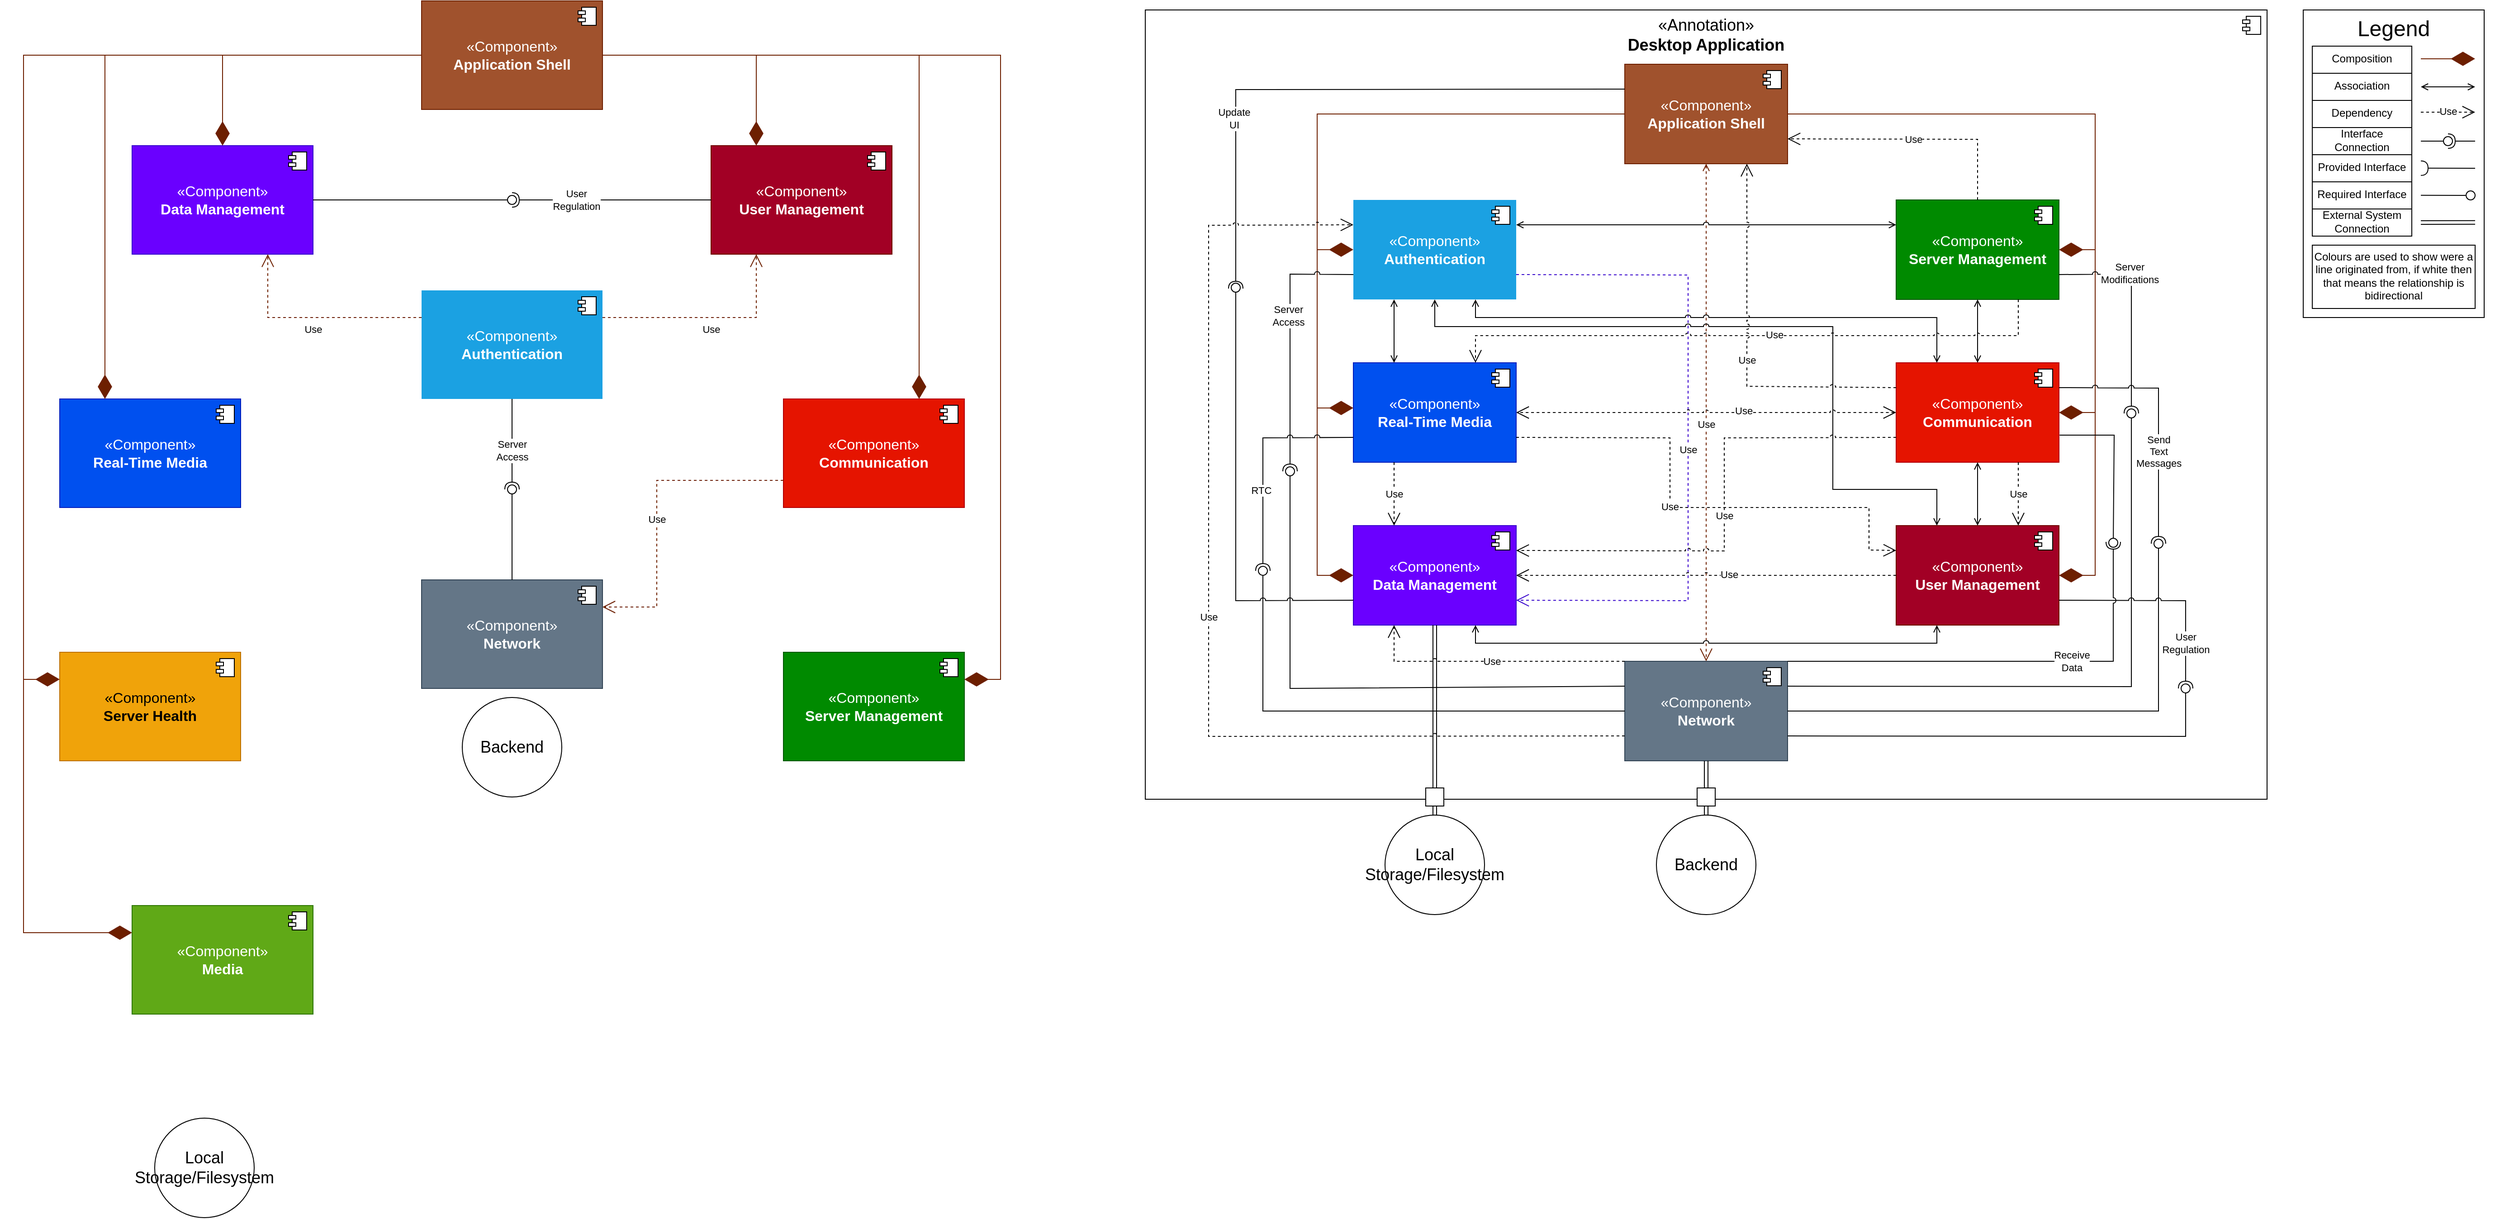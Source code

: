 <mxfile version="28.0.9">
  <diagram name="Page-1" id="SnUZ58hMH_E9pRCgcbzP">
    <mxGraphModel dx="3438" dy="782" grid="1" gridSize="10" guides="1" tooltips="1" connect="1" arrows="1" fold="1" page="1" pageScale="1" pageWidth="1100" pageHeight="850" math="0" shadow="0">
      <root>
        <mxCell id="0" />
        <mxCell id="1" parent="0" />
        <mxCell id="IY-TwNnu4pYOEqIesNJt-1" value="&lt;font style=&quot;font-size: 18px;&quot;&gt;«&lt;font&gt;Annotation&lt;/font&gt;»&lt;/font&gt;&lt;br&gt;&lt;div&gt;&lt;font style=&quot;font-size: 18px;&quot;&gt;&lt;b&gt;Desktop Application&lt;/b&gt;&lt;/font&gt;&lt;/div&gt;" style="html=1;dropTarget=0;whiteSpace=wrap;verticalAlign=top;fillColor=default;" parent="1" vertex="1">
          <mxGeometry x="-40" y="50" width="1240" height="872.5" as="geometry" />
        </mxCell>
        <mxCell id="IY-TwNnu4pYOEqIesNJt-2" value="" style="shape=module;jettyWidth=8;jettyHeight=4;" parent="IY-TwNnu4pYOEqIesNJt-1" vertex="1">
          <mxGeometry x="1" width="20" height="20" relative="1" as="geometry">
            <mxPoint x="-27" y="7" as="offset" />
          </mxGeometry>
        </mxCell>
        <mxCell id="IY-TwNnu4pYOEqIesNJt-5" value="&lt;div&gt;&lt;font style=&quot;font-size: 16px;&quot;&gt;«Component»&lt;/font&gt;&lt;/div&gt;&lt;font style=&quot;font-size: 16px;&quot;&gt;&lt;b&gt;&lt;font&gt;Authentication&lt;/font&gt;&lt;/b&gt;&lt;/font&gt;" style="html=1;dropTarget=0;whiteSpace=wrap;fillColor=light-dark(#1ba1e2, #f6d32d);fontColor=#ffffff;strokeColor=light-dark(default, #f6d32d);" parent="1" vertex="1">
          <mxGeometry x="190" y="260" width="180" height="110" as="geometry" />
        </mxCell>
        <mxCell id="IY-TwNnu4pYOEqIesNJt-6" value="" style="shape=module;jettyWidth=8;jettyHeight=4;" parent="IY-TwNnu4pYOEqIesNJt-5" vertex="1">
          <mxGeometry x="1" width="20" height="20" relative="1" as="geometry">
            <mxPoint x="-27" y="7" as="offset" />
          </mxGeometry>
        </mxCell>
        <mxCell id="IY-TwNnu4pYOEqIesNJt-9" value="" style="ellipse;whiteSpace=wrap;html=1;align=center;aspect=fixed;fillColor=none;strokeColor=none;resizable=0;perimeter=centerPerimeter;rotatable=0;allowArrows=0;points=[];outlineConnect=1;" parent="1" vertex="1">
          <mxGeometry x="430" y="200" width="10" height="10" as="geometry" />
        </mxCell>
        <mxCell id="IY-TwNnu4pYOEqIesNJt-10" value="&lt;div&gt;&lt;font style=&quot;font-size: 16px;&quot;&gt;«Component»&lt;/font&gt;&lt;/div&gt;&lt;font style=&quot;font-size: 16px;&quot;&gt;&lt;b&gt;&lt;font&gt;Application Shell&lt;/font&gt;&lt;/b&gt;&lt;/font&gt;" style="html=1;dropTarget=0;whiteSpace=wrap;fillColor=#a0522d;strokeColor=#6D1F00;fontColor=#ffffff;" parent="1" vertex="1">
          <mxGeometry x="490" y="110" width="180" height="110" as="geometry" />
        </mxCell>
        <mxCell id="IY-TwNnu4pYOEqIesNJt-11" value="" style="shape=module;jettyWidth=8;jettyHeight=4;" parent="IY-TwNnu4pYOEqIesNJt-10" vertex="1">
          <mxGeometry x="1" width="20" height="20" relative="1" as="geometry">
            <mxPoint x="-27" y="7" as="offset" />
          </mxGeometry>
        </mxCell>
        <mxCell id="IY-TwNnu4pYOEqIesNJt-12" value="&lt;div&gt;&lt;font style=&quot;font-size: 16px;&quot;&gt;«Component»&lt;/font&gt;&lt;/div&gt;&lt;font style=&quot;font-size: 16px;&quot;&gt;&lt;b&gt;&lt;font&gt;Server Management&lt;/font&gt;&lt;/b&gt;&lt;/font&gt;" style="html=1;dropTarget=0;whiteSpace=wrap;fillColor=#008a00;fontColor=#ffffff;strokeColor=#005700;" parent="1" vertex="1">
          <mxGeometry x="790" y="260" width="180" height="110" as="geometry" />
        </mxCell>
        <mxCell id="IY-TwNnu4pYOEqIesNJt-13" value="" style="shape=module;jettyWidth=8;jettyHeight=4;" parent="IY-TwNnu4pYOEqIesNJt-12" vertex="1">
          <mxGeometry x="1" width="20" height="20" relative="1" as="geometry">
            <mxPoint x="-27" y="7" as="offset" />
          </mxGeometry>
        </mxCell>
        <mxCell id="IY-TwNnu4pYOEqIesNJt-14" value="&lt;div&gt;&lt;font style=&quot;font-size: 16px;&quot;&gt;«Component»&lt;/font&gt;&lt;/div&gt;&lt;font style=&quot;font-size: 16px;&quot;&gt;&lt;b&gt;&lt;font&gt;Communication&lt;/font&gt;&lt;/b&gt;&lt;/font&gt;" style="html=1;dropTarget=0;whiteSpace=wrap;fillColor=light-dark(#e51400, #e01b24);fontColor=#ffffff;strokeColor=light-dark(#B20000, #ed333b);" parent="1" vertex="1">
          <mxGeometry x="790" y="440" width="180" height="110" as="geometry" />
        </mxCell>
        <mxCell id="IY-TwNnu4pYOEqIesNJt-15" value="" style="shape=module;jettyWidth=8;jettyHeight=4;" parent="IY-TwNnu4pYOEqIesNJt-14" vertex="1">
          <mxGeometry x="1" width="20" height="20" relative="1" as="geometry">
            <mxPoint x="-27" y="7" as="offset" />
          </mxGeometry>
        </mxCell>
        <mxCell id="IY-TwNnu4pYOEqIesNJt-16" value="&lt;div&gt;&lt;font style=&quot;font-size: 16px;&quot;&gt;«Component»&lt;/font&gt;&lt;/div&gt;&lt;font style=&quot;font-size: 16px;&quot;&gt;&lt;b&gt;&lt;font&gt;Real-Time Media&lt;/font&gt;&lt;/b&gt;&lt;/font&gt;" style="html=1;dropTarget=0;whiteSpace=wrap;fillColor=#0050ef;fontColor=#ffffff;strokeColor=#001DBC;" parent="1" vertex="1">
          <mxGeometry x="190" y="440" width="180" height="110" as="geometry" />
        </mxCell>
        <mxCell id="IY-TwNnu4pYOEqIesNJt-17" value="" style="shape=module;jettyWidth=8;jettyHeight=4;" parent="IY-TwNnu4pYOEqIesNJt-16" vertex="1">
          <mxGeometry x="1" width="20" height="20" relative="1" as="geometry">
            <mxPoint x="-27" y="7" as="offset" />
          </mxGeometry>
        </mxCell>
        <mxCell id="IY-TwNnu4pYOEqIesNJt-18" value="&lt;div&gt;&lt;font style=&quot;font-size: 16px;&quot;&gt;«Component»&lt;/font&gt;&lt;/div&gt;&lt;font style=&quot;font-size: 16px;&quot;&gt;&lt;b&gt;&lt;font&gt;Data Management&lt;/font&gt;&lt;/b&gt;&lt;/font&gt;" style="html=1;dropTarget=0;whiteSpace=wrap;fillColor=#6a00ff;fontColor=#ffffff;strokeColor=#3700CC;" parent="1" vertex="1">
          <mxGeometry x="190" y="620" width="180" height="110" as="geometry" />
        </mxCell>
        <mxCell id="IY-TwNnu4pYOEqIesNJt-19" value="" style="shape=module;jettyWidth=8;jettyHeight=4;" parent="IY-TwNnu4pYOEqIesNJt-18" vertex="1">
          <mxGeometry x="1" width="20" height="20" relative="1" as="geometry">
            <mxPoint x="-27" y="7" as="offset" />
          </mxGeometry>
        </mxCell>
        <mxCell id="IY-TwNnu4pYOEqIesNJt-20" value="&lt;div&gt;&lt;font style=&quot;font-size: 16px;&quot;&gt;«Component»&lt;/font&gt;&lt;/div&gt;&lt;font style=&quot;font-size: 16px;&quot;&gt;&lt;b&gt;&lt;font&gt;User Management&lt;/font&gt;&lt;/b&gt;&lt;/font&gt;" style="html=1;dropTarget=0;whiteSpace=wrap;fillColor=#a20025;fontColor=#ffffff;strokeColor=#6F0000;" parent="1" vertex="1">
          <mxGeometry x="790" y="620" width="180" height="110" as="geometry" />
        </mxCell>
        <mxCell id="IY-TwNnu4pYOEqIesNJt-21" value="" style="shape=module;jettyWidth=8;jettyHeight=4;" parent="IY-TwNnu4pYOEqIesNJt-20" vertex="1">
          <mxGeometry x="1" width="20" height="20" relative="1" as="geometry">
            <mxPoint x="-27" y="7" as="offset" />
          </mxGeometry>
        </mxCell>
        <mxCell id="IY-TwNnu4pYOEqIesNJt-22" value="&lt;div&gt;&lt;font style=&quot;font-size: 16px;&quot;&gt;«Component»&lt;/font&gt;&lt;/div&gt;&lt;font style=&quot;font-size: 16px;&quot;&gt;&lt;b&gt;&lt;font&gt;Network&lt;/font&gt;&lt;/b&gt;&lt;/font&gt;" style="html=1;dropTarget=0;whiteSpace=wrap;fillColor=light-dark(#647687, #613583);strokeColor=light-dark(#314354, #613583);fontColor=#ffffff;" parent="1" vertex="1">
          <mxGeometry x="490" y="770" width="180" height="110" as="geometry" />
        </mxCell>
        <mxCell id="IY-TwNnu4pYOEqIesNJt-23" value="" style="shape=module;jettyWidth=8;jettyHeight=4;" parent="IY-TwNnu4pYOEqIesNJt-22" vertex="1">
          <mxGeometry x="1" width="20" height="20" relative="1" as="geometry">
            <mxPoint x="-27" y="7" as="offset" />
          </mxGeometry>
        </mxCell>
        <mxCell id="IY-TwNnu4pYOEqIesNJt-24" value="" style="shape=link;html=1;rounded=0;exitX=0.5;exitY=1;exitDx=0;exitDy=0;entryX=0.5;entryY=0;entryDx=0;entryDy=0;" parent="1" source="IY-TwNnu4pYOEqIesNJt-26" target="IY-TwNnu4pYOEqIesNJt-25" edge="1">
          <mxGeometry width="100" relative="1" as="geometry">
            <mxPoint x="600" y="720" as="sourcePoint" />
            <mxPoint x="580" y="1060" as="targetPoint" />
          </mxGeometry>
        </mxCell>
        <mxCell id="IY-TwNnu4pYOEqIesNJt-25" value="&lt;font style=&quot;font-size: 18px;&quot;&gt;Backend&lt;/font&gt;" style="ellipse;whiteSpace=wrap;html=1;aspect=fixed;" parent="1" vertex="1">
          <mxGeometry x="525" y="940" width="110" height="110" as="geometry" />
        </mxCell>
        <mxCell id="IY-TwNnu4pYOEqIesNJt-27" value="" style="shape=link;html=1;rounded=0;exitX=0.5;exitY=1;exitDx=0;exitDy=0;entryX=0.5;entryY=0;entryDx=0;entryDy=0;" parent="1" source="IY-TwNnu4pYOEqIesNJt-22" target="IY-TwNnu4pYOEqIesNJt-26" edge="1">
          <mxGeometry width="100" relative="1" as="geometry">
            <mxPoint x="580" y="875" as="sourcePoint" />
            <mxPoint x="580" y="920" as="targetPoint" />
          </mxGeometry>
        </mxCell>
        <mxCell id="IY-TwNnu4pYOEqIesNJt-26" value="" style="rounded=0;whiteSpace=wrap;html=1;" parent="1" vertex="1">
          <mxGeometry x="570" y="910" width="20" height="20" as="geometry" />
        </mxCell>
        <mxCell id="IY-TwNnu4pYOEqIesNJt-30" value="" style="endArrow=diamondThin;endFill=1;endSize=24;html=1;rounded=0;exitX=1;exitY=0.5;exitDx=0;exitDy=0;entryX=1;entryY=0.5;entryDx=0;entryDy=0;fillColor=#a0522d;strokeColor=#6D1F00;" parent="1" source="IY-TwNnu4pYOEqIesNJt-10" target="IY-TwNnu4pYOEqIesNJt-12" edge="1">
          <mxGeometry width="160" relative="1" as="geometry">
            <mxPoint x="560" y="530" as="sourcePoint" />
            <mxPoint x="720" y="530" as="targetPoint" />
            <Array as="points">
              <mxPoint x="1010" y="165" />
              <mxPoint x="1010" y="315" />
            </Array>
          </mxGeometry>
        </mxCell>
        <mxCell id="IY-TwNnu4pYOEqIesNJt-33" value="" style="endArrow=diamondThin;endFill=1;endSize=24;html=1;rounded=0;exitX=1;exitY=0.5;exitDx=0;exitDy=0;entryX=1;entryY=0.5;entryDx=0;entryDy=0;fillColor=#a0522d;strokeColor=#6D1F00;" parent="1" source="IY-TwNnu4pYOEqIesNJt-10" target="IY-TwNnu4pYOEqIesNJt-14" edge="1">
          <mxGeometry width="160" relative="1" as="geometry">
            <mxPoint x="690" y="400" as="sourcePoint" />
            <mxPoint x="810" y="497" as="targetPoint" />
            <Array as="points">
              <mxPoint x="1010" y="165" />
              <mxPoint x="1010" y="495" />
            </Array>
          </mxGeometry>
        </mxCell>
        <mxCell id="IY-TwNnu4pYOEqIesNJt-34" value="" style="endArrow=diamondThin;endFill=1;endSize=24;html=1;rounded=0;entryX=0;entryY=0.5;entryDx=0;entryDy=0;fillColor=#a0522d;strokeColor=#6D1F00;exitX=0;exitY=0.5;exitDx=0;exitDy=0;" parent="1" source="IY-TwNnu4pYOEqIesNJt-10" target="IY-TwNnu4pYOEqIesNJt-5" edge="1">
          <mxGeometry width="160" relative="1" as="geometry">
            <mxPoint x="490" y="165" as="sourcePoint" />
            <mxPoint x="765" y="808" as="targetPoint" />
            <Array as="points">
              <mxPoint x="150" y="165" />
              <mxPoint x="150" y="315" />
            </Array>
          </mxGeometry>
        </mxCell>
        <mxCell id="IY-TwNnu4pYOEqIesNJt-35" value="" style="endArrow=diamondThin;endFill=1;endSize=24;html=1;rounded=0;fillColor=#a0522d;strokeColor=#6D1F00;exitX=0;exitY=0.5;exitDx=0;exitDy=0;" parent="1" source="IY-TwNnu4pYOEqIesNJt-10" edge="1">
          <mxGeometry width="160" relative="1" as="geometry">
            <mxPoint x="150" y="190" as="sourcePoint" />
            <mxPoint x="190" y="490" as="targetPoint" />
            <Array as="points">
              <mxPoint x="150" y="165" />
              <mxPoint x="150" y="490" />
            </Array>
          </mxGeometry>
        </mxCell>
        <mxCell id="IY-TwNnu4pYOEqIesNJt-36" value="" style="endArrow=diamondThin;endFill=1;endSize=24;html=1;rounded=0;entryX=1;entryY=0.5;entryDx=0;entryDy=0;fillColor=#a0522d;strokeColor=#6D1F00;exitX=1;exitY=0.5;exitDx=0;exitDy=0;" parent="1" source="IY-TwNnu4pYOEqIesNJt-10" target="IY-TwNnu4pYOEqIesNJt-20" edge="1">
          <mxGeometry width="160" relative="1" as="geometry">
            <mxPoint x="600" y="215" as="sourcePoint" />
            <mxPoint x="756" y="598" as="targetPoint" />
            <Array as="points">
              <mxPoint x="1010" y="165" />
              <mxPoint x="1010" y="675" />
            </Array>
          </mxGeometry>
        </mxCell>
        <mxCell id="IY-TwNnu4pYOEqIesNJt-38" value="" style="endArrow=diamondThin;endFill=1;endSize=24;html=1;rounded=0;entryX=0;entryY=0.5;entryDx=0;entryDy=0;exitX=0;exitY=0.5;exitDx=0;exitDy=0;fillColor=#a0522d;strokeColor=#6D1F00;" parent="1" source="IY-TwNnu4pYOEqIesNJt-10" target="IY-TwNnu4pYOEqIesNJt-18" edge="1">
          <mxGeometry width="160" relative="1" as="geometry">
            <mxPoint x="696" y="460" as="sourcePoint" />
            <mxPoint x="540" y="738" as="targetPoint" />
            <Array as="points">
              <mxPoint x="150" y="165" />
              <mxPoint x="150" y="675" />
            </Array>
          </mxGeometry>
        </mxCell>
        <mxCell id="IY-TwNnu4pYOEqIesNJt-40" value="Use" style="endArrow=open;endSize=12;dashed=1;html=1;rounded=0;exitX=0.5;exitY=1;exitDx=0;exitDy=0;entryX=0.5;entryY=0;entryDx=0;entryDy=0;fillColor=#a0522d;strokeColor=light-dark(#6D1F00, #ffffff);jumpStyle=arc;labelPosition=center;verticalLabelPosition=bottom;align=center;verticalAlign=top;startArrow=open;startFill=0;" parent="1" source="IY-TwNnu4pYOEqIesNJt-10" target="IY-TwNnu4pYOEqIesNJt-22" edge="1">
          <mxGeometry width="160" relative="1" as="geometry">
            <mxPoint x="710" y="520" as="sourcePoint" />
            <mxPoint x="870" y="520" as="targetPoint" />
            <mxPoint as="offset" />
          </mxGeometry>
        </mxCell>
        <mxCell id="IY-TwNnu4pYOEqIesNJt-41" value="Use" style="endArrow=open;endSize=12;dashed=1;html=1;rounded=0;exitX=1;exitY=0.75;exitDx=0;exitDy=0;entryX=1;entryY=0.75;entryDx=0;entryDy=0;fillColor=#6a00ff;strokeColor=light-dark(#3700CC, #f6d32d);verticalAlign=top;jumpStyle=arc;" parent="1" source="IY-TwNnu4pYOEqIesNJt-5" target="IY-TwNnu4pYOEqIesNJt-18" edge="1">
          <mxGeometry width="160" relative="1" as="geometry">
            <mxPoint x="710" y="520" as="sourcePoint" />
            <mxPoint x="870" y="520" as="targetPoint" />
            <Array as="points">
              <mxPoint x="560" y="343" />
              <mxPoint x="560" y="703" />
            </Array>
          </mxGeometry>
        </mxCell>
        <mxCell id="IY-TwNnu4pYOEqIesNJt-42" value="" style="rounded=0;orthogonalLoop=1;jettySize=auto;html=1;endArrow=halfCircle;endFill=0;endSize=6;strokeWidth=1;sketch=0;exitX=0;exitY=0.75;exitDx=0;exitDy=0;strokeColor=light-dark(#000000,#F6D32D);jumpStyle=arc;" parent="1" source="IY-TwNnu4pYOEqIesNJt-5" edge="1">
          <mxGeometry relative="1" as="geometry">
            <mxPoint x="190" y="312" as="sourcePoint" />
            <mxPoint x="120" y="560" as="targetPoint" />
            <Array as="points">
              <mxPoint x="120" y="342" />
            </Array>
          </mxGeometry>
        </mxCell>
        <mxCell id="IY-TwNnu4pYOEqIesNJt-46" value="Server&lt;br&gt;Access" style="edgeLabel;html=1;align=center;verticalAlign=middle;resizable=0;points=[];" parent="IY-TwNnu4pYOEqIesNJt-42" vertex="1" connectable="0">
          <mxGeometry x="0.379" relative="1" as="geometry">
            <mxPoint x="-2" y="-83" as="offset" />
          </mxGeometry>
        </mxCell>
        <mxCell id="IY-TwNnu4pYOEqIesNJt-43" value="" style="rounded=0;orthogonalLoop=1;jettySize=auto;html=1;endArrow=oval;endFill=0;sketch=0;sourcePerimeterSpacing=0;targetPerimeterSpacing=0;endSize=10;exitX=0;exitY=0.25;exitDx=0;exitDy=0;strokeColor=light-dark(#000000,#A9B8C7);jumpStyle=arc;" parent="1" source="IY-TwNnu4pYOEqIesNJt-22" edge="1">
          <mxGeometry relative="1" as="geometry">
            <mxPoint x="770" y="555" as="sourcePoint" />
            <mxPoint x="120" y="560" as="targetPoint" />
            <Array as="points">
              <mxPoint x="120" y="800" />
            </Array>
          </mxGeometry>
        </mxCell>
        <mxCell id="IY-TwNnu4pYOEqIesNJt-44" value="" style="ellipse;whiteSpace=wrap;html=1;align=center;aspect=fixed;fillColor=none;strokeColor=none;resizable=0;perimeter=centerPerimeter;rotatable=0;allowArrows=0;points=[];outlineConnect=1;" parent="1" vertex="1">
          <mxGeometry x="785" y="550" width="10" height="10" as="geometry" />
        </mxCell>
        <mxCell id="IY-TwNnu4pYOEqIesNJt-48" value="" style="endArrow=open;html=1;rounded=0;entryX=0.25;entryY=1;entryDx=0;entryDy=0;exitX=0.25;exitY=0;exitDx=0;exitDy=0;strokeColor=light-dark(#000000, #ffffff);startArrow=open;startFill=0;endFill=0;" parent="1" source="IY-TwNnu4pYOEqIesNJt-16" target="IY-TwNnu4pYOEqIesNJt-5" edge="1">
          <mxGeometry width="50" height="50" relative="1" as="geometry">
            <mxPoint x="430" y="540" as="sourcePoint" />
            <mxPoint x="480" y="490" as="targetPoint" />
          </mxGeometry>
        </mxCell>
        <mxCell id="IY-TwNnu4pYOEqIesNJt-49" value="" style="endArrow=open;html=1;rounded=0;exitX=0;exitY=0.25;exitDx=0;exitDy=0;strokeColor=light-dark(#000000, #ffffff);startArrow=open;startFill=0;entryX=1;entryY=0.25;entryDx=0;entryDy=0;endFill=0;jumpStyle=arc;" parent="1" source="IY-TwNnu4pYOEqIesNJt-12" target="IY-TwNnu4pYOEqIesNJt-5" edge="1">
          <mxGeometry width="50" height="50" relative="1" as="geometry">
            <mxPoint x="390" y="475" as="sourcePoint" />
            <mxPoint x="835" y="390" as="targetPoint" />
          </mxGeometry>
        </mxCell>
        <mxCell id="IY-TwNnu4pYOEqIesNJt-50" value="" style="endArrow=open;html=1;rounded=0;entryX=0.75;entryY=1;entryDx=0;entryDy=0;strokeColor=light-dark(#000000, #ffffff);startArrow=open;startFill=0;endFill=0;jumpStyle=arc;" parent="1" target="IY-TwNnu4pYOEqIesNJt-5" edge="1">
          <mxGeometry width="50" height="50" relative="1" as="geometry">
            <mxPoint x="835" y="440" as="sourcePoint" />
            <mxPoint x="340" y="370" as="targetPoint" />
            <Array as="points">
              <mxPoint x="835" y="390" />
              <mxPoint x="325" y="390" />
            </Array>
          </mxGeometry>
        </mxCell>
        <mxCell id="IY-TwNnu4pYOEqIesNJt-52" value="" style="endArrow=open;html=1;rounded=0;exitX=0.25;exitY=0;exitDx=0;exitDy=0;strokeColor=light-dark(#000000, #ffffff);startArrow=open;startFill=0;entryX=0.5;entryY=1;entryDx=0;entryDy=0;jumpStyle=arc;endFill=0;" parent="1" source="IY-TwNnu4pYOEqIesNJt-20" target="IY-TwNnu4pYOEqIesNJt-5" edge="1">
          <mxGeometry width="50" height="50" relative="1" as="geometry">
            <mxPoint x="910" y="545" as="sourcePoint" />
            <mxPoint x="720" y="390" as="targetPoint" />
            <Array as="points">
              <mxPoint x="835" y="580" />
              <mxPoint x="720" y="580" />
              <mxPoint x="720" y="400" />
              <mxPoint x="280" y="400" />
            </Array>
          </mxGeometry>
        </mxCell>
        <mxCell id="IY-TwNnu4pYOEqIesNJt-56" value="" style="rounded=0;orthogonalLoop=1;jettySize=auto;html=1;endArrow=halfCircle;endFill=0;endSize=6;strokeWidth=1;sketch=0;exitX=1;exitY=0.75;exitDx=0;exitDy=0;strokeColor=light-dark(#000000,#F6D32D);jumpStyle=arc;" parent="1" source="IY-TwNnu4pYOEqIesNJt-12" edge="1">
          <mxGeometry relative="1" as="geometry">
            <mxPoint x="270" y="510" as="sourcePoint" />
            <mxPoint x="1050" y="496" as="targetPoint" />
            <Array as="points">
              <mxPoint x="1050" y="342" />
            </Array>
          </mxGeometry>
        </mxCell>
        <mxCell id="IY-TwNnu4pYOEqIesNJt-57" value="Server&lt;br&gt;Modifications" style="edgeLabel;html=1;align=center;verticalAlign=middle;resizable=0;points=[];" parent="IY-TwNnu4pYOEqIesNJt-56" vertex="1" connectable="0">
          <mxGeometry x="0.379" relative="1" as="geometry">
            <mxPoint x="-2" y="-83" as="offset" />
          </mxGeometry>
        </mxCell>
        <mxCell id="IY-TwNnu4pYOEqIesNJt-58" value="" style="rounded=0;orthogonalLoop=1;jettySize=auto;html=1;endArrow=oval;endFill=0;sketch=0;sourcePerimeterSpacing=0;targetPerimeterSpacing=0;endSize=10;exitX=1;exitY=0.25;exitDx=0;exitDy=0;strokeColor=light-dark(#000000,#A9B8C7);jumpStyle=arc;" parent="1" source="IY-TwNnu4pYOEqIesNJt-22" edge="1">
          <mxGeometry relative="1" as="geometry">
            <mxPoint x="800" y="1041" as="sourcePoint" />
            <mxPoint x="1050" y="496" as="targetPoint" />
            <Array as="points">
              <mxPoint x="1050" y="798" />
            </Array>
          </mxGeometry>
        </mxCell>
        <mxCell id="IY-TwNnu4pYOEqIesNJt-60" value="" style="endArrow=open;html=1;rounded=0;entryX=0.5;entryY=0;entryDx=0;entryDy=0;strokeColor=light-dark(#000000, #ffffff);startArrow=open;startFill=0;endFill=0;jumpStyle=arc;exitX=0.5;exitY=1;exitDx=0;exitDy=0;" parent="1" source="IY-TwNnu4pYOEqIesNJt-12" target="IY-TwNnu4pYOEqIesNJt-14" edge="1">
          <mxGeometry width="50" height="50" relative="1" as="geometry">
            <mxPoint x="1200" y="525" as="sourcePoint" />
            <mxPoint x="690" y="450" as="targetPoint" />
            <Array as="points">
              <mxPoint x="880" y="410" />
            </Array>
          </mxGeometry>
        </mxCell>
        <mxCell id="IY-TwNnu4pYOEqIesNJt-61" value="Use" style="endArrow=open;endSize=12;dashed=1;html=1;rounded=0;entryX=0.75;entryY=0;entryDx=0;entryDy=0;exitX=0.75;exitY=1;exitDx=0;exitDy=0;jumpStyle=arc;strokeColor=light-dark(#000000,#82CD82);labelPosition=right;verticalLabelPosition=middle;align=left;verticalAlign=middle;spacingTop=-2;spacing=16;" parent="1" source="IY-TwNnu4pYOEqIesNJt-12" target="IY-TwNnu4pYOEqIesNJt-16" edge="1">
          <mxGeometry width="160" relative="1" as="geometry">
            <mxPoint x="925" y="365" as="sourcePoint" />
            <mxPoint x="580" y="530" as="targetPoint" />
            <Array as="points">
              <mxPoint x="925" y="410" />
              <mxPoint x="325" y="410" />
            </Array>
          </mxGeometry>
        </mxCell>
        <mxCell id="IY-TwNnu4pYOEqIesNJt-62" value="Use" style="endArrow=open;endSize=12;dashed=1;html=1;rounded=0;entryX=1;entryY=0.75;entryDx=0;entryDy=0;exitX=0.5;exitY=0;exitDx=0;exitDy=0;jumpStyle=arc;strokeColor=light-dark(#000000,#82CD82);" parent="1" source="IY-TwNnu4pYOEqIesNJt-12" target="IY-TwNnu4pYOEqIesNJt-10" edge="1">
          <mxGeometry width="160" relative="1" as="geometry">
            <mxPoint x="1620" y="380" as="sourcePoint" />
            <mxPoint x="930" y="455" as="targetPoint" />
            <Array as="points">
              <mxPoint x="880" y="193" />
            </Array>
          </mxGeometry>
        </mxCell>
        <mxCell id="IY-TwNnu4pYOEqIesNJt-64" value="Use" style="endArrow=open;endSize=12;dashed=1;html=1;rounded=0;exitX=0.75;exitY=1;exitDx=0;exitDy=0;entryX=0.75;entryY=0;entryDx=0;entryDy=0;strokeColor=light-dark(#000000,#ED333B);" parent="1" source="IY-TwNnu4pYOEqIesNJt-14" target="IY-TwNnu4pYOEqIesNJt-20" edge="1">
          <mxGeometry width="160" relative="1" as="geometry">
            <mxPoint x="610" y="560" as="sourcePoint" />
            <mxPoint x="770" y="560" as="targetPoint" />
          </mxGeometry>
        </mxCell>
        <mxCell id="IY-TwNnu4pYOEqIesNJt-65" value="Use" style="endArrow=open;endSize=12;dashed=1;html=1;rounded=0;exitX=0;exitY=0.75;exitDx=0;exitDy=0;entryX=1;entryY=0.25;entryDx=0;entryDy=0;strokeColor=light-dark(#000000,#ED333B);jumpStyle=arc;spacingTop=7;" parent="1" source="IY-TwNnu4pYOEqIesNJt-14" target="IY-TwNnu4pYOEqIesNJt-18" edge="1">
          <mxGeometry width="160" relative="1" as="geometry">
            <mxPoint x="610" y="560" as="sourcePoint" />
            <mxPoint x="770" y="560" as="targetPoint" />
            <Array as="points">
              <mxPoint x="600" y="523" />
              <mxPoint x="600" y="648" />
            </Array>
          </mxGeometry>
        </mxCell>
        <mxCell id="IY-TwNnu4pYOEqIesNJt-66" value="" style="rounded=0;orthogonalLoop=1;jettySize=auto;html=1;endArrow=halfCircle;endFill=0;endSize=6;strokeWidth=1;sketch=0;exitX=1;exitY=0.25;exitDx=0;exitDy=0;strokeColor=light-dark(#000000,#F6D32D);jumpStyle=arc;" parent="1" source="IY-TwNnu4pYOEqIesNJt-14" edge="1">
          <mxGeometry relative="1" as="geometry">
            <mxPoint x="1090" y="621" as="sourcePoint" />
            <mxPoint x="1080" y="640" as="targetPoint" />
            <Array as="points">
              <mxPoint x="1080" y="468" />
            </Array>
          </mxGeometry>
        </mxCell>
        <mxCell id="IY-TwNnu4pYOEqIesNJt-68" value="Send&lt;br&gt;Text&lt;br&gt;Messages" style="edgeLabel;html=1;align=center;verticalAlign=middle;resizable=0;points=[];" parent="IY-TwNnu4pYOEqIesNJt-66" vertex="1" connectable="0">
          <mxGeometry x="0.277" relative="1" as="geometry">
            <mxPoint as="offset" />
          </mxGeometry>
        </mxCell>
        <mxCell id="IY-TwNnu4pYOEqIesNJt-69" value="" style="rounded=0;orthogonalLoop=1;jettySize=auto;html=1;endArrow=oval;endFill=0;sketch=0;sourcePerimeterSpacing=0;targetPerimeterSpacing=0;endSize=10;exitX=1;exitY=0.5;exitDx=0;exitDy=0;strokeColor=light-dark(#000000,#A9B8C7);jumpStyle=arc;" parent="1" source="IY-TwNnu4pYOEqIesNJt-22" edge="1">
          <mxGeometry relative="1" as="geometry">
            <mxPoint x="1070" y="1089" as="sourcePoint" />
            <mxPoint x="1080" y="640" as="targetPoint" />
            <Array as="points">
              <mxPoint x="1080" y="825" />
            </Array>
          </mxGeometry>
        </mxCell>
        <mxCell id="IY-TwNnu4pYOEqIesNJt-70" value="Use" style="endArrow=open;endSize=12;dashed=1;html=1;rounded=0;exitX=0;exitY=0.5;exitDx=0;exitDy=0;entryX=1;entryY=0.5;entryDx=0;entryDy=0;strokeColor=light-dark(#000000,#FFFFFF);jumpStyle=arc;labelPosition=right;verticalLabelPosition=middle;align=left;verticalAlign=middle;spacingRight=0;spacingTop=-4;spacing=32;startArrow=open;startFill=0;startSize=12;" parent="1" source="IY-TwNnu4pYOEqIesNJt-14" target="IY-TwNnu4pYOEqIesNJt-16" edge="1">
          <mxGeometry width="160" relative="1" as="geometry">
            <mxPoint x="1100" y="640" as="sourcePoint" />
            <mxPoint x="680" y="765" as="targetPoint" />
            <Array as="points" />
          </mxGeometry>
        </mxCell>
        <mxCell id="IY-TwNnu4pYOEqIesNJt-71" value="Use" style="endArrow=open;endSize=12;dashed=1;html=1;rounded=0;exitX=0;exitY=0.25;exitDx=0;exitDy=0;entryX=0.75;entryY=1;entryDx=0;entryDy=0;strokeColor=light-dark(#000000,#ED333B);jumpStyle=arc;labelPosition=center;verticalLabelPosition=middle;align=center;verticalAlign=middle;spacingRight=0;spacingTop=23;spacing=32;" parent="1" source="IY-TwNnu4pYOEqIesNJt-14" target="IY-TwNnu4pYOEqIesNJt-10" edge="1">
          <mxGeometry width="160" relative="1" as="geometry">
            <mxPoint x="1200" y="500" as="sourcePoint" />
            <mxPoint x="780" y="500" as="targetPoint" />
            <Array as="points">
              <mxPoint x="625" y="466" />
            </Array>
          </mxGeometry>
        </mxCell>
        <mxCell id="IY-TwNnu4pYOEqIesNJt-73" value="Use" style="endArrow=open;endSize=12;dashed=1;html=1;rounded=0;exitX=1;exitY=0.75;exitDx=0;exitDy=0;entryX=0;entryY=0.25;entryDx=0;entryDy=0;spacing=16;labelPosition=left;verticalLabelPosition=middle;align=right;verticalAlign=middle;spacingTop=-2;strokeColor=light-dark(#000000,#B2CBFF);" parent="1" source="IY-TwNnu4pYOEqIesNJt-16" target="IY-TwNnu4pYOEqIesNJt-20" edge="1">
          <mxGeometry width="160" relative="1" as="geometry">
            <mxPoint x="530" y="490" as="sourcePoint" />
            <mxPoint x="690" y="490" as="targetPoint" />
            <Array as="points">
              <mxPoint x="540" y="523" />
              <mxPoint x="540" y="600" />
              <mxPoint x="760" y="600" />
              <mxPoint x="760" y="647" />
            </Array>
          </mxGeometry>
        </mxCell>
        <mxCell id="IY-TwNnu4pYOEqIesNJt-74" value="Use" style="endArrow=open;endSize=12;dashed=1;html=1;rounded=0;exitX=0.25;exitY=1;exitDx=0;exitDy=0;entryX=0.25;entryY=0;entryDx=0;entryDy=0;spacing=0;labelPosition=center;verticalLabelPosition=middle;align=center;verticalAlign=middle;spacingTop=0;strokeColor=light-dark(#000000,#B2CBFF);" parent="1" source="IY-TwNnu4pYOEqIesNJt-16" target="IY-TwNnu4pYOEqIesNJt-18" edge="1">
          <mxGeometry width="160" relative="1" as="geometry">
            <mxPoint x="560" y="740" as="sourcePoint" />
            <mxPoint x="980" y="865" as="targetPoint" />
          </mxGeometry>
        </mxCell>
        <mxCell id="IY-TwNnu4pYOEqIesNJt-75" value="" style="rounded=0;orthogonalLoop=1;jettySize=auto;html=1;endArrow=halfCircle;endFill=0;endSize=6;strokeWidth=1;sketch=0;exitX=0;exitY=0.75;exitDx=0;exitDy=0;strokeColor=light-dark(#000000,#F6D32D);jumpStyle=arc;" parent="1" source="IY-TwNnu4pYOEqIesNJt-16" edge="1">
          <mxGeometry relative="1" as="geometry">
            <mxPoint x="170" y="520" as="sourcePoint" />
            <mxPoint x="90" y="670" as="targetPoint" />
            <Array as="points">
              <mxPoint x="90" y="523" />
            </Array>
          </mxGeometry>
        </mxCell>
        <mxCell id="IY-TwNnu4pYOEqIesNJt-76" value="RTC" style="edgeLabel;html=1;align=center;verticalAlign=middle;resizable=0;points=[];" parent="IY-TwNnu4pYOEqIesNJt-75" vertex="1" connectable="0">
          <mxGeometry x="0.379" relative="1" as="geometry">
            <mxPoint x="-2" y="-13" as="offset" />
          </mxGeometry>
        </mxCell>
        <mxCell id="IY-TwNnu4pYOEqIesNJt-77" value="" style="rounded=0;orthogonalLoop=1;jettySize=auto;html=1;endArrow=oval;endFill=0;sketch=0;sourcePerimeterSpacing=0;targetPerimeterSpacing=0;endSize=10;exitX=0;exitY=0.5;exitDx=0;exitDy=0;strokeColor=light-dark(#000000,#A9B8C7);jumpStyle=arc;" parent="1" source="IY-TwNnu4pYOEqIesNJt-22" edge="1">
          <mxGeometry relative="1" as="geometry">
            <mxPoint x="550" y="1025" as="sourcePoint" />
            <mxPoint x="90" y="670" as="targetPoint" />
            <Array as="points">
              <mxPoint x="90" y="825" />
            </Array>
          </mxGeometry>
        </mxCell>
        <mxCell id="IY-TwNnu4pYOEqIesNJt-79" value="Use" style="endArrow=open;endSize=12;dashed=1;html=1;rounded=0;entryX=1;entryY=0.5;entryDx=0;entryDy=0;exitX=0;exitY=0.5;exitDx=0;exitDy=0;jumpStyle=arc;strokeColor=light-dark(#000000,#FFC5C5);labelPosition=right;verticalLabelPosition=middle;align=left;verticalAlign=middle;spacingTop=-2;spacing=16;" parent="1" source="IY-TwNnu4pYOEqIesNJt-20" target="IY-TwNnu4pYOEqIesNJt-18" edge="1">
          <mxGeometry width="160" relative="1" as="geometry">
            <mxPoint x="1240" y="660" as="sourcePoint" />
            <mxPoint x="640" y="730" as="targetPoint" />
          </mxGeometry>
        </mxCell>
        <mxCell id="IY-TwNnu4pYOEqIesNJt-80" value="" style="rounded=0;orthogonalLoop=1;jettySize=auto;html=1;endArrow=halfCircle;endFill=0;endSize=6;strokeWidth=1;sketch=0;exitX=1;exitY=0.75;exitDx=0;exitDy=0;strokeColor=light-dark(#000000,#F6D32D);jumpStyle=arc;" parent="1" source="IY-TwNnu4pYOEqIesNJt-20" edge="1">
          <mxGeometry relative="1" as="geometry">
            <mxPoint x="1020" y="740" as="sourcePoint" />
            <mxPoint x="1110" y="800" as="targetPoint" />
            <Array as="points">
              <mxPoint x="1110" y="703" />
            </Array>
          </mxGeometry>
        </mxCell>
        <mxCell id="IY-TwNnu4pYOEqIesNJt-81" value="User&lt;br&gt;Regulation" style="edgeLabel;html=1;align=center;verticalAlign=middle;resizable=0;points=[];" parent="IY-TwNnu4pYOEqIesNJt-80" vertex="1" connectable="0">
          <mxGeometry x="0.277" relative="1" as="geometry">
            <mxPoint y="35" as="offset" />
          </mxGeometry>
        </mxCell>
        <mxCell id="IY-TwNnu4pYOEqIesNJt-82" value="" style="rounded=0;orthogonalLoop=1;jettySize=auto;html=1;endArrow=oval;endFill=0;sketch=0;sourcePerimeterSpacing=0;targetPerimeterSpacing=0;endSize=10;exitX=1;exitY=0.75;exitDx=0;exitDy=0;strokeColor=light-dark(#000000,#A9B8C7);jumpStyle=arc;" parent="1" source="IY-TwNnu4pYOEqIesNJt-22" edge="1">
          <mxGeometry relative="1" as="geometry">
            <mxPoint x="670" y="855" as="sourcePoint" />
            <mxPoint x="1110" y="800" as="targetPoint" />
            <Array as="points">
              <mxPoint x="1110" y="853" />
            </Array>
          </mxGeometry>
        </mxCell>
        <mxCell id="IY-TwNnu4pYOEqIesNJt-84" value="" style="endArrow=open;html=1;rounded=0;exitX=0.25;exitY=1;exitDx=0;exitDy=0;strokeColor=light-dark(#000000, #ffffff);startArrow=open;startFill=0;entryX=0.75;entryY=1;entryDx=0;entryDy=0;endFill=0;jumpStyle=arc;" parent="1" source="IY-TwNnu4pYOEqIesNJt-20" target="IY-TwNnu4pYOEqIesNJt-18" edge="1">
          <mxGeometry width="50" height="50" relative="1" as="geometry">
            <mxPoint x="1210" y="730" as="sourcePoint" />
            <mxPoint x="790" y="730" as="targetPoint" />
            <Array as="points">
              <mxPoint x="835" y="750" />
              <mxPoint x="325" y="750" />
            </Array>
          </mxGeometry>
        </mxCell>
        <mxCell id="IY-TwNnu4pYOEqIesNJt-85" value="" style="endArrow=open;html=1;rounded=0;entryX=0.5;entryY=0;entryDx=0;entryDy=0;strokeColor=light-dark(#000000, #ffffff);startArrow=open;startFill=0;endFill=0;jumpStyle=arc;exitX=0.5;exitY=1;exitDx=0;exitDy=0;" parent="1" source="IY-TwNnu4pYOEqIesNJt-14" target="IY-TwNnu4pYOEqIesNJt-20" edge="1">
          <mxGeometry width="50" height="50" relative="1" as="geometry">
            <mxPoint x="900" y="630" as="sourcePoint" />
            <mxPoint x="900" y="700" as="targetPoint" />
          </mxGeometry>
        </mxCell>
        <mxCell id="IY-TwNnu4pYOEqIesNJt-86" value="" style="rounded=0;orthogonalLoop=1;jettySize=auto;html=1;endArrow=halfCircle;endFill=0;endSize=6;strokeWidth=1;sketch=0;exitX=1;exitY=0;exitDx=0;exitDy=0;strokeColor=light-dark(#000000,#F6D32D);jumpStyle=arc;" parent="1" source="IY-TwNnu4pYOEqIesNJt-22" edge="1">
          <mxGeometry relative="1" as="geometry">
            <mxPoint x="1050" y="630" as="sourcePoint" />
            <mxPoint x="1030" y="638" as="targetPoint" />
            <Array as="points">
              <mxPoint x="1030" y="770" />
            </Array>
          </mxGeometry>
        </mxCell>
        <mxCell id="IY-TwNnu4pYOEqIesNJt-87" value="Receive&lt;br&gt;Data" style="edgeLabel;html=1;align=center;verticalAlign=middle;resizable=0;points=[];" parent="IY-TwNnu4pYOEqIesNJt-86" vertex="1" connectable="0">
          <mxGeometry x="0.277" relative="1" as="geometry">
            <mxPoint as="offset" />
          </mxGeometry>
        </mxCell>
        <mxCell id="IY-TwNnu4pYOEqIesNJt-88" value="" style="rounded=0;orthogonalLoop=1;jettySize=auto;html=1;endArrow=oval;endFill=0;sketch=0;sourcePerimeterSpacing=0;targetPerimeterSpacing=0;endSize=10;strokeColor=light-dark(#000000,#A9B8C7);exitX=1.004;exitY=0.727;exitDx=0;exitDy=0;exitPerimeter=0;" parent="1" source="IY-TwNnu4pYOEqIesNJt-14" edge="1">
          <mxGeometry relative="1" as="geometry">
            <mxPoint x="984" y="542" as="sourcePoint" />
            <mxPoint x="1030" y="639" as="targetPoint" />
            <Array as="points">
              <mxPoint x="1031" y="520" />
            </Array>
          </mxGeometry>
        </mxCell>
        <mxCell id="IY-TwNnu4pYOEqIesNJt-89" value="" style="rounded=0;orthogonalLoop=1;jettySize=auto;html=1;endArrow=oval;endFill=0;sketch=0;sourcePerimeterSpacing=0;targetPerimeterSpacing=0;endSize=10;exitX=0;exitY=0.75;exitDx=0;exitDy=0;strokeColor=light-dark(#000000,#A9B8C7);jumpStyle=arc;" parent="1" source="IY-TwNnu4pYOEqIesNJt-18" edge="1">
          <mxGeometry relative="1" as="geometry">
            <mxPoint x="610" y="1008" as="sourcePoint" />
            <mxPoint x="60" y="357" as="targetPoint" />
            <Array as="points">
              <mxPoint x="60" y="703" />
            </Array>
          </mxGeometry>
        </mxCell>
        <mxCell id="IY-TwNnu4pYOEqIesNJt-90" value="" style="rounded=0;orthogonalLoop=1;jettySize=auto;html=1;endArrow=halfCircle;endFill=0;endSize=6;strokeWidth=1;sketch=0;exitX=0;exitY=0.25;exitDx=0;exitDy=0;strokeColor=light-dark(#000000,#F6D32D);" parent="1" source="IY-TwNnu4pYOEqIesNJt-10" edge="1">
          <mxGeometry relative="1" as="geometry">
            <mxPoint x="130" y="140" as="sourcePoint" />
            <mxPoint x="60" y="358" as="targetPoint" />
            <Array as="points">
              <mxPoint x="60" y="138" />
            </Array>
          </mxGeometry>
        </mxCell>
        <mxCell id="IY-TwNnu4pYOEqIesNJt-91" value="Update&lt;br&gt;UI" style="edgeLabel;html=1;align=center;verticalAlign=middle;resizable=0;points=[];" parent="IY-TwNnu4pYOEqIesNJt-90" vertex="1" connectable="0">
          <mxGeometry x="0.379" relative="1" as="geometry">
            <mxPoint x="-2" y="14" as="offset" />
          </mxGeometry>
        </mxCell>
        <mxCell id="IY-TwNnu4pYOEqIesNJt-92" value="&lt;font style=&quot;font-size: 18px;&quot;&gt;Local Storage/Filesystem&lt;/font&gt;" style="ellipse;whiteSpace=wrap;html=1;aspect=fixed;" parent="1" vertex="1">
          <mxGeometry x="225" y="940" width="110" height="110" as="geometry" />
        </mxCell>
        <mxCell id="IY-TwNnu4pYOEqIesNJt-93" value="" style="shape=link;html=1;rounded=0;exitX=0.5;exitY=1;exitDx=0;exitDy=0;entryX=0.5;entryY=0;entryDx=0;entryDy=0;" parent="1" source="IY-TwNnu4pYOEqIesNJt-94" target="IY-TwNnu4pYOEqIesNJt-92" edge="1">
          <mxGeometry width="100" relative="1" as="geometry">
            <mxPoint x="460" y="660" as="sourcePoint" />
            <mxPoint x="560" y="660" as="targetPoint" />
          </mxGeometry>
        </mxCell>
        <mxCell id="IY-TwNnu4pYOEqIesNJt-95" value="" style="shape=link;html=1;rounded=0;exitX=0.5;exitY=1;exitDx=0;exitDy=0;entryX=0.5;entryY=0;entryDx=0;entryDy=0;" parent="1" source="IY-TwNnu4pYOEqIesNJt-18" target="IY-TwNnu4pYOEqIesNJt-94" edge="1">
          <mxGeometry width="100" relative="1" as="geometry">
            <mxPoint x="280" y="730" as="sourcePoint" />
            <mxPoint x="280" y="940" as="targetPoint" />
          </mxGeometry>
        </mxCell>
        <mxCell id="IY-TwNnu4pYOEqIesNJt-94" value="" style="rounded=0;whiteSpace=wrap;html=1;" parent="1" vertex="1">
          <mxGeometry x="270" y="910" width="20" height="20" as="geometry" />
        </mxCell>
        <mxCell id="IY-TwNnu4pYOEqIesNJt-96" value="Use" style="endArrow=open;endSize=12;dashed=1;html=1;rounded=0;exitX=0;exitY=0.75;exitDx=0;exitDy=0;entryX=0;entryY=0.25;entryDx=0;entryDy=0;strokeColor=light-dark(#000000,#613583);jumpStyle=arc;" parent="1" source="IY-TwNnu4pYOEqIesNJt-22" target="IY-TwNnu4pYOEqIesNJt-5" edge="1">
          <mxGeometry width="160" relative="1" as="geometry">
            <mxPoint x="570" y="540" as="sourcePoint" />
            <mxPoint x="730" y="540" as="targetPoint" />
            <Array as="points">
              <mxPoint x="30" y="853" />
              <mxPoint x="30" y="288" />
            </Array>
          </mxGeometry>
        </mxCell>
        <mxCell id="IY-TwNnu4pYOEqIesNJt-97" value="Use" style="endArrow=open;endSize=12;dashed=1;html=1;rounded=0;exitX=0;exitY=0;exitDx=0;exitDy=0;entryX=0.25;entryY=1;entryDx=0;entryDy=0;strokeColor=light-dark(#000000,#613583);jumpStyle=arc;" parent="1" source="IY-TwNnu4pYOEqIesNJt-22" target="IY-TwNnu4pYOEqIesNJt-18" edge="1">
          <mxGeometry width="160" relative="1" as="geometry">
            <mxPoint x="890" y="1465" as="sourcePoint" />
            <mxPoint x="590" y="900" as="targetPoint" />
            <Array as="points">
              <mxPoint x="235" y="770" />
            </Array>
          </mxGeometry>
        </mxCell>
        <mxCell id="IY-TwNnu4pYOEqIesNJt-98" value="&lt;font style=&quot;font-size: 24px;&quot;&gt;Legend&lt;/font&gt;" style="rounded=0;whiteSpace=wrap;html=1;verticalAlign=top;fillColor=none;" parent="1" vertex="1">
          <mxGeometry x="1240" y="50" width="200" height="340" as="geometry" />
        </mxCell>
        <mxCell id="IY-TwNnu4pYOEqIesNJt-99" value="Composition" style="rounded=0;whiteSpace=wrap;html=1;spacing=2;spacingTop=-2;" parent="1" vertex="1">
          <mxGeometry x="1250" y="90" width="110" height="30" as="geometry" />
        </mxCell>
        <mxCell id="IY-TwNnu4pYOEqIesNJt-101" value="Association" style="rounded=0;whiteSpace=wrap;html=1;spacingTop=-2;" parent="1" vertex="1">
          <mxGeometry x="1250" y="120" width="110" height="30" as="geometry" />
        </mxCell>
        <mxCell id="IY-TwNnu4pYOEqIesNJt-102" value="Dependency" style="rounded=0;whiteSpace=wrap;html=1;spacingTop=-2;" parent="1" vertex="1">
          <mxGeometry x="1250" y="150" width="110" height="30" as="geometry" />
        </mxCell>
        <mxCell id="IY-TwNnu4pYOEqIesNJt-103" value="Interface Connection" style="rounded=0;whiteSpace=wrap;html=1;spacingTop=-2;" parent="1" vertex="1">
          <mxGeometry x="1250" y="180" width="110" height="30" as="geometry" />
        </mxCell>
        <mxCell id="IY-TwNnu4pYOEqIesNJt-104" value="Provided Interface" style="rounded=0;whiteSpace=wrap;html=1;spacingTop=-2;" parent="1" vertex="1">
          <mxGeometry x="1250" y="210" width="110" height="30" as="geometry" />
        </mxCell>
        <mxCell id="IY-TwNnu4pYOEqIesNJt-105" value="Required Interface" style="rounded=0;whiteSpace=wrap;html=1;spacingTop=-2;" parent="1" vertex="1">
          <mxGeometry x="1250" y="240" width="110" height="30" as="geometry" />
        </mxCell>
        <mxCell id="IY-TwNnu4pYOEqIesNJt-107" value="External System Connection" style="rounded=0;whiteSpace=wrap;html=1;spacingTop=-2;" parent="1" vertex="1">
          <mxGeometry x="1250" y="270" width="110" height="30" as="geometry" />
        </mxCell>
        <mxCell id="IY-TwNnu4pYOEqIesNJt-108" value="" style="endArrow=diamondThin;endFill=1;endSize=24;html=1;rounded=0;fillColor=#a0522d;strokeColor=light-dark(#6D1F00, #ffffff);" parent="1" edge="1">
          <mxGeometry width="160" relative="1" as="geometry">
            <mxPoint x="1370" y="104" as="sourcePoint" />
            <mxPoint x="1430" y="104" as="targetPoint" />
          </mxGeometry>
        </mxCell>
        <mxCell id="IY-TwNnu4pYOEqIesNJt-109" value="" style="endArrow=open;html=1;rounded=0;strokeColor=light-dark(#000000, #ffffff);startArrow=open;startFill=0;endFill=0;jumpStyle=arc;" parent="1" edge="1">
          <mxGeometry width="50" height="50" relative="1" as="geometry">
            <mxPoint x="1430" y="135" as="sourcePoint" />
            <mxPoint x="1370" y="135" as="targetPoint" />
          </mxGeometry>
        </mxCell>
        <mxCell id="IY-TwNnu4pYOEqIesNJt-110" value="Use" style="endArrow=open;endSize=12;dashed=1;html=1;rounded=0;spacingTop=-2;" parent="1" edge="1">
          <mxGeometry width="160" relative="1" as="geometry">
            <mxPoint x="1370" y="163" as="sourcePoint" />
            <mxPoint x="1430" y="163" as="targetPoint" />
          </mxGeometry>
        </mxCell>
        <mxCell id="IY-TwNnu4pYOEqIesNJt-111" value="" style="rounded=0;orthogonalLoop=1;jettySize=auto;html=1;endArrow=halfCircle;endFill=0;endSize=6;strokeWidth=1;sketch=0;" parent="1" target="IY-TwNnu4pYOEqIesNJt-113" edge="1">
          <mxGeometry relative="1" as="geometry">
            <mxPoint x="1430" y="195" as="sourcePoint" />
          </mxGeometry>
        </mxCell>
        <mxCell id="IY-TwNnu4pYOEqIesNJt-112" value="" style="rounded=0;orthogonalLoop=1;jettySize=auto;html=1;endArrow=oval;endFill=0;sketch=0;sourcePerimeterSpacing=0;targetPerimeterSpacing=0;endSize=10;" parent="1" target="IY-TwNnu4pYOEqIesNJt-113" edge="1">
          <mxGeometry relative="1" as="geometry">
            <mxPoint x="1370" y="195" as="sourcePoint" />
          </mxGeometry>
        </mxCell>
        <mxCell id="IY-TwNnu4pYOEqIesNJt-113" value="" style="ellipse;whiteSpace=wrap;html=1;align=center;aspect=fixed;fillColor=none;strokeColor=none;resizable=0;perimeter=centerPerimeter;rotatable=0;allowArrows=0;points=[];outlineConnect=1;" parent="1" vertex="1">
          <mxGeometry x="1395" y="190" width="10" height="10" as="geometry" />
        </mxCell>
        <mxCell id="IY-TwNnu4pYOEqIesNJt-114" value="" style="rounded=0;orthogonalLoop=1;jettySize=auto;html=1;endArrow=halfCircle;endFill=0;endSize=6;strokeWidth=1;sketch=0;fontSize=12;curved=1;" parent="1" edge="1">
          <mxGeometry relative="1" as="geometry">
            <mxPoint x="1430" y="225" as="sourcePoint" />
            <mxPoint x="1370" y="224.92" as="targetPoint" />
          </mxGeometry>
        </mxCell>
        <mxCell id="IY-TwNnu4pYOEqIesNJt-115" value="" style="ellipse;whiteSpace=wrap;html=1;align=center;aspect=fixed;fillColor=none;strokeColor=none;resizable=0;perimeter=centerPerimeter;rotatable=0;allowArrows=0;points=[];outlineConnect=1;" parent="1" vertex="1">
          <mxGeometry x="1390" y="220" width="10" height="10" as="geometry" />
        </mxCell>
        <mxCell id="IY-TwNnu4pYOEqIesNJt-117" value="" style="rounded=0;orthogonalLoop=1;jettySize=auto;html=1;endArrow=oval;endFill=0;sketch=0;sourcePerimeterSpacing=0;targetPerimeterSpacing=0;endSize=10;" parent="1" edge="1">
          <mxGeometry relative="1" as="geometry">
            <mxPoint x="1370" y="254.92" as="sourcePoint" />
            <mxPoint x="1425" y="255" as="targetPoint" />
          </mxGeometry>
        </mxCell>
        <mxCell id="IY-TwNnu4pYOEqIesNJt-118" value="" style="ellipse;whiteSpace=wrap;html=1;align=center;aspect=fixed;fillColor=none;strokeColor=none;resizable=0;perimeter=centerPerimeter;rotatable=0;allowArrows=0;points=[];outlineConnect=1;" parent="1" vertex="1">
          <mxGeometry x="1395" y="230" width="10" height="10" as="geometry" />
        </mxCell>
        <mxCell id="IY-TwNnu4pYOEqIesNJt-119" value="" style="shape=link;html=1;rounded=0;" parent="1" edge="1">
          <mxGeometry width="100" relative="1" as="geometry">
            <mxPoint x="1370" y="285" as="sourcePoint" />
            <mxPoint x="1430" y="284.92" as="targetPoint" />
          </mxGeometry>
        </mxCell>
        <mxCell id="IY-TwNnu4pYOEqIesNJt-120" value="Colours are used to show were a line originated from, if white then that means the relationship is bidirectional" style="rounded=0;whiteSpace=wrap;html=1;spacingTop=-2;" parent="1" vertex="1">
          <mxGeometry x="1250" y="310" width="180" height="70" as="geometry" />
        </mxCell>
        <mxCell id="LdIqDrg1HJKvF_CIrr4F-3" value="&lt;div&gt;&lt;font style=&quot;font-size: 16px;&quot;&gt;«Component»&lt;/font&gt;&lt;/div&gt;&lt;font style=&quot;font-size: 16px;&quot;&gt;&lt;b&gt;&lt;font&gt;Authentication&lt;/font&gt;&lt;/b&gt;&lt;/font&gt;" style="html=1;dropTarget=0;whiteSpace=wrap;fillColor=light-dark(#1ba1e2, #f6d32d);fontColor=#ffffff;strokeColor=light-dark(default, #f6d32d);" vertex="1" parent="1">
          <mxGeometry x="-840" y="360" width="200" height="120" as="geometry" />
        </mxCell>
        <mxCell id="LdIqDrg1HJKvF_CIrr4F-4" value="" style="shape=module;jettyWidth=8;jettyHeight=4;" vertex="1" parent="LdIqDrg1HJKvF_CIrr4F-3">
          <mxGeometry x="1" width="20" height="20" relative="1" as="geometry">
            <mxPoint x="-27" y="7" as="offset" />
          </mxGeometry>
        </mxCell>
        <mxCell id="LdIqDrg1HJKvF_CIrr4F-5" value="" style="ellipse;whiteSpace=wrap;html=1;align=center;aspect=fixed;fillColor=none;strokeColor=none;resizable=0;perimeter=centerPerimeter;rotatable=0;allowArrows=0;points=[];outlineConnect=1;" vertex="1" parent="1">
          <mxGeometry x="-930" y="475" width="10" height="10" as="geometry" />
        </mxCell>
        <mxCell id="LdIqDrg1HJKvF_CIrr4F-6" value="&lt;div&gt;&lt;font style=&quot;font-size: 16px;&quot;&gt;«Component»&lt;/font&gt;&lt;/div&gt;&lt;font style=&quot;font-size: 16px;&quot;&gt;&lt;b&gt;&lt;font&gt;Application Shell&lt;/font&gt;&lt;/b&gt;&lt;/font&gt;" style="html=1;dropTarget=0;whiteSpace=wrap;fillColor=#a0522d;strokeColor=#6D1F00;fontColor=#ffffff;" vertex="1" parent="1">
          <mxGeometry x="-840" y="40" width="200" height="120" as="geometry" />
        </mxCell>
        <mxCell id="LdIqDrg1HJKvF_CIrr4F-7" value="" style="shape=module;jettyWidth=8;jettyHeight=4;" vertex="1" parent="LdIqDrg1HJKvF_CIrr4F-6">
          <mxGeometry x="1" width="20" height="20" relative="1" as="geometry">
            <mxPoint x="-27" y="7" as="offset" />
          </mxGeometry>
        </mxCell>
        <mxCell id="LdIqDrg1HJKvF_CIrr4F-8" value="&lt;div&gt;&lt;font style=&quot;font-size: 16px;&quot;&gt;«Component»&lt;/font&gt;&lt;/div&gt;&lt;font style=&quot;font-size: 16px;&quot;&gt;&lt;b&gt;&lt;font&gt;Server Management&lt;/font&gt;&lt;/b&gt;&lt;/font&gt;" style="html=1;dropTarget=0;whiteSpace=wrap;fillColor=#008a00;fontColor=#ffffff;strokeColor=#005700;" vertex="1" parent="1">
          <mxGeometry x="-440" y="760" width="200" height="120" as="geometry" />
        </mxCell>
        <mxCell id="LdIqDrg1HJKvF_CIrr4F-9" value="" style="shape=module;jettyWidth=8;jettyHeight=4;" vertex="1" parent="LdIqDrg1HJKvF_CIrr4F-8">
          <mxGeometry x="1" width="20" height="20" relative="1" as="geometry">
            <mxPoint x="-27" y="7" as="offset" />
          </mxGeometry>
        </mxCell>
        <mxCell id="LdIqDrg1HJKvF_CIrr4F-10" value="&lt;div&gt;&lt;font style=&quot;font-size: 16px;&quot;&gt;«Component»&lt;/font&gt;&lt;/div&gt;&lt;font style=&quot;font-size: 16px;&quot;&gt;&lt;b&gt;&lt;font&gt;Communication&lt;/font&gt;&lt;/b&gt;&lt;/font&gt;" style="html=1;dropTarget=0;whiteSpace=wrap;fillColor=light-dark(#e51400, #e01b24);fontColor=#ffffff;strokeColor=light-dark(#B20000, #ed333b);" vertex="1" parent="1">
          <mxGeometry x="-440" y="480" width="200" height="120" as="geometry" />
        </mxCell>
        <mxCell id="LdIqDrg1HJKvF_CIrr4F-11" value="" style="shape=module;jettyWidth=8;jettyHeight=4;" vertex="1" parent="LdIqDrg1HJKvF_CIrr4F-10">
          <mxGeometry x="1" width="20" height="20" relative="1" as="geometry">
            <mxPoint x="-27" y="7" as="offset" />
          </mxGeometry>
        </mxCell>
        <mxCell id="LdIqDrg1HJKvF_CIrr4F-12" value="&lt;div&gt;&lt;font style=&quot;font-size: 16px;&quot;&gt;«Component»&lt;/font&gt;&lt;/div&gt;&lt;font style=&quot;font-size: 16px;&quot;&gt;&lt;b&gt;&lt;font&gt;Real-Time Media&lt;/font&gt;&lt;/b&gt;&lt;/font&gt;" style="html=1;dropTarget=0;whiteSpace=wrap;fillColor=#0050ef;fontColor=#ffffff;strokeColor=#001DBC;" vertex="1" parent="1">
          <mxGeometry x="-1240" y="480" width="200" height="120" as="geometry" />
        </mxCell>
        <mxCell id="LdIqDrg1HJKvF_CIrr4F-13" value="" style="shape=module;jettyWidth=8;jettyHeight=4;" vertex="1" parent="LdIqDrg1HJKvF_CIrr4F-12">
          <mxGeometry x="1" width="20" height="20" relative="1" as="geometry">
            <mxPoint x="-27" y="7" as="offset" />
          </mxGeometry>
        </mxCell>
        <mxCell id="LdIqDrg1HJKvF_CIrr4F-14" value="&lt;div&gt;&lt;font style=&quot;font-size: 16px;&quot;&gt;«Component»&lt;/font&gt;&lt;/div&gt;&lt;font style=&quot;font-size: 16px;&quot;&gt;&lt;b&gt;&lt;font&gt;Data Management&lt;/font&gt;&lt;/b&gt;&lt;/font&gt;" style="html=1;dropTarget=0;whiteSpace=wrap;fillColor=#6a00ff;fontColor=#ffffff;strokeColor=#3700CC;" vertex="1" parent="1">
          <mxGeometry x="-1160" y="200" width="200" height="120" as="geometry" />
        </mxCell>
        <mxCell id="LdIqDrg1HJKvF_CIrr4F-15" value="" style="shape=module;jettyWidth=8;jettyHeight=4;" vertex="1" parent="LdIqDrg1HJKvF_CIrr4F-14">
          <mxGeometry x="1" width="20" height="20" relative="1" as="geometry">
            <mxPoint x="-27" y="7" as="offset" />
          </mxGeometry>
        </mxCell>
        <mxCell id="LdIqDrg1HJKvF_CIrr4F-16" value="&lt;div&gt;&lt;font style=&quot;font-size: 16px;&quot;&gt;«Component»&lt;/font&gt;&lt;/div&gt;&lt;font style=&quot;font-size: 16px;&quot;&gt;&lt;b&gt;&lt;font&gt;User Management&lt;/font&gt;&lt;/b&gt;&lt;/font&gt;" style="html=1;dropTarget=0;whiteSpace=wrap;fillColor=#a20025;fontColor=#ffffff;strokeColor=#6F0000;" vertex="1" parent="1">
          <mxGeometry x="-520" y="200" width="200" height="120" as="geometry" />
        </mxCell>
        <mxCell id="LdIqDrg1HJKvF_CIrr4F-17" value="" style="shape=module;jettyWidth=8;jettyHeight=4;" vertex="1" parent="LdIqDrg1HJKvF_CIrr4F-16">
          <mxGeometry x="1" width="20" height="20" relative="1" as="geometry">
            <mxPoint x="-27" y="7" as="offset" />
          </mxGeometry>
        </mxCell>
        <mxCell id="LdIqDrg1HJKvF_CIrr4F-18" value="&lt;div&gt;&lt;font style=&quot;font-size: 16px;&quot;&gt;«Component»&lt;/font&gt;&lt;/div&gt;&lt;font style=&quot;font-size: 16px;&quot;&gt;&lt;b&gt;&lt;font&gt;Network&lt;/font&gt;&lt;/b&gt;&lt;/font&gt;" style="html=1;dropTarget=0;whiteSpace=wrap;fillColor=light-dark(#647687, #613583);strokeColor=light-dark(#314354, #613583);fontColor=#ffffff;" vertex="1" parent="1">
          <mxGeometry x="-840" y="680" width="200" height="120" as="geometry" />
        </mxCell>
        <mxCell id="LdIqDrg1HJKvF_CIrr4F-19" value="" style="shape=module;jettyWidth=8;jettyHeight=4;" vertex="1" parent="LdIqDrg1HJKvF_CIrr4F-18">
          <mxGeometry x="1" width="20" height="20" relative="1" as="geometry">
            <mxPoint x="-27" y="7" as="offset" />
          </mxGeometry>
        </mxCell>
        <mxCell id="LdIqDrg1HJKvF_CIrr4F-21" value="&lt;font style=&quot;font-size: 18px;&quot;&gt;Backend&lt;/font&gt;" style="ellipse;whiteSpace=wrap;html=1;aspect=fixed;" vertex="1" parent="1">
          <mxGeometry x="-795" y="810" width="110" height="110" as="geometry" />
        </mxCell>
        <mxCell id="LdIqDrg1HJKvF_CIrr4F-35" value="" style="ellipse;whiteSpace=wrap;html=1;align=center;aspect=fixed;fillColor=none;strokeColor=none;resizable=0;perimeter=centerPerimeter;rotatable=0;allowArrows=0;points=[];outlineConnect=1;" vertex="1" parent="1">
          <mxGeometry x="-575" y="825" width="10" height="10" as="geometry" />
        </mxCell>
        <mxCell id="LdIqDrg1HJKvF_CIrr4F-70" value="&lt;font style=&quot;font-size: 18px;&quot;&gt;Local Storage/Filesystem&lt;/font&gt;" style="ellipse;whiteSpace=wrap;html=1;aspect=fixed;" vertex="1" parent="1">
          <mxGeometry x="-1135" y="1275" width="110" height="110" as="geometry" />
        </mxCell>
        <mxCell id="LdIqDrg1HJKvF_CIrr4F-78" value="&lt;div&gt;&lt;font style=&quot;font-size: 16px;&quot;&gt;«Component»&lt;/font&gt;&lt;/div&gt;&lt;font style=&quot;font-size: 16px;&quot;&gt;&lt;b&gt;&lt;font&gt;Server Health&lt;/font&gt;&lt;/b&gt;&lt;/font&gt;" style="html=1;dropTarget=0;whiteSpace=wrap;fillColor=#f0a30a;fontColor=#000000;strokeColor=#BD7000;" vertex="1" parent="1">
          <mxGeometry x="-1240" y="760" width="200" height="120" as="geometry" />
        </mxCell>
        <mxCell id="LdIqDrg1HJKvF_CIrr4F-79" value="" style="shape=module;jettyWidth=8;jettyHeight=4;" vertex="1" parent="LdIqDrg1HJKvF_CIrr4F-78">
          <mxGeometry x="1" width="20" height="20" relative="1" as="geometry">
            <mxPoint x="-27" y="7" as="offset" />
          </mxGeometry>
        </mxCell>
        <mxCell id="LdIqDrg1HJKvF_CIrr4F-80" value="&lt;div&gt;&lt;font style=&quot;font-size: 16px;&quot;&gt;«Component»&lt;/font&gt;&lt;/div&gt;&lt;font style=&quot;font-size: 16px;&quot;&gt;&lt;b&gt;&lt;font&gt;Media&lt;/font&gt;&lt;/b&gt;&lt;/font&gt;" style="html=1;dropTarget=0;whiteSpace=wrap;fillColor=light-dark(#60A917,#305909);fontColor=#ffffff;strokeColor=light-dark(#2D7600,#385924);" vertex="1" parent="1">
          <mxGeometry x="-1160" y="1040" width="200" height="120" as="geometry" />
        </mxCell>
        <mxCell id="LdIqDrg1HJKvF_CIrr4F-81" value="" style="shape=module;jettyWidth=8;jettyHeight=4;" vertex="1" parent="LdIqDrg1HJKvF_CIrr4F-80">
          <mxGeometry x="1" width="20" height="20" relative="1" as="geometry">
            <mxPoint x="-27" y="7" as="offset" />
          </mxGeometry>
        </mxCell>
        <mxCell id="LdIqDrg1HJKvF_CIrr4F-82" value="" style="endArrow=diamondThin;endFill=1;endSize=24;html=1;rounded=0;exitX=0;exitY=0.5;exitDx=0;exitDy=0;fillColor=#a0522d;strokeColor=#6D1F00;entryX=0.25;entryY=0;entryDx=0;entryDy=0;" edge="1" parent="1" source="LdIqDrg1HJKvF_CIrr4F-6" target="LdIqDrg1HJKvF_CIrr4F-12">
          <mxGeometry width="160" relative="1" as="geometry">
            <mxPoint x="-850" y="665" as="sourcePoint" />
            <mxPoint x="-970" y="590" as="targetPoint" />
            <Array as="points">
              <mxPoint x="-1190" y="100" />
            </Array>
          </mxGeometry>
        </mxCell>
        <mxCell id="LdIqDrg1HJKvF_CIrr4F-83" value="" style="endArrow=diamondThin;endFill=1;endSize=24;html=1;rounded=0;exitX=1;exitY=0.5;exitDx=0;exitDy=0;fillColor=#a0522d;strokeColor=#6D1F00;entryX=0.75;entryY=0;entryDx=0;entryDy=0;" edge="1" parent="1" source="LdIqDrg1HJKvF_CIrr4F-6" target="LdIqDrg1HJKvF_CIrr4F-10">
          <mxGeometry width="160" relative="1" as="geometry">
            <mxPoint x="-470" y="690" as="sourcePoint" />
            <mxPoint x="-670" y="600" as="targetPoint" />
            <Array as="points">
              <mxPoint x="-290" y="100" />
            </Array>
          </mxGeometry>
        </mxCell>
        <mxCell id="LdIqDrg1HJKvF_CIrr4F-84" value="" style="endArrow=diamondThin;endFill=1;endSize=24;html=1;rounded=0;exitX=1;exitY=0.5;exitDx=0;exitDy=0;fillColor=#a0522d;strokeColor=#6D1F00;entryX=0.25;entryY=0;entryDx=0;entryDy=0;" edge="1" parent="1" source="LdIqDrg1HJKvF_CIrr4F-6" target="LdIqDrg1HJKvF_CIrr4F-16">
          <mxGeometry width="160" relative="1" as="geometry">
            <mxPoint x="-530" y="830" as="sourcePoint" />
            <mxPoint x="-330" y="740" as="targetPoint" />
            <Array as="points">
              <mxPoint x="-470" y="100" />
            </Array>
          </mxGeometry>
        </mxCell>
        <mxCell id="LdIqDrg1HJKvF_CIrr4F-85" value="" style="endArrow=diamondThin;endFill=1;endSize=24;html=1;rounded=0;exitX=0;exitY=0.5;exitDx=0;exitDy=0;fillColor=#a0522d;strokeColor=#6D1F00;entryX=0.5;entryY=0;entryDx=0;entryDy=0;" edge="1" parent="1" source="LdIqDrg1HJKvF_CIrr4F-6" target="LdIqDrg1HJKvF_CIrr4F-14">
          <mxGeometry width="160" relative="1" as="geometry">
            <mxPoint x="-670" y="750" as="sourcePoint" />
            <mxPoint x="-870" y="660" as="targetPoint" />
            <Array as="points">
              <mxPoint x="-1060" y="100" />
            </Array>
          </mxGeometry>
        </mxCell>
        <mxCell id="LdIqDrg1HJKvF_CIrr4F-86" value="" style="endArrow=diamondThin;endFill=1;endSize=24;html=1;rounded=0;exitX=0;exitY=0.5;exitDx=0;exitDy=0;fillColor=#a0522d;strokeColor=#6D1F00;entryX=0;entryY=0.25;entryDx=0;entryDy=0;" edge="1" parent="1" source="LdIqDrg1HJKvF_CIrr4F-6" target="LdIqDrg1HJKvF_CIrr4F-78">
          <mxGeometry width="160" relative="1" as="geometry">
            <mxPoint x="-905" y="1180" as="sourcePoint" />
            <mxPoint x="-1025" y="810" as="targetPoint" />
            <Array as="points">
              <mxPoint x="-1280" y="100" />
              <mxPoint x="-1280" y="790" />
            </Array>
          </mxGeometry>
        </mxCell>
        <mxCell id="LdIqDrg1HJKvF_CIrr4F-87" value="" style="endArrow=diamondThin;endFill=1;endSize=24;html=1;rounded=0;exitX=0;exitY=0.5;exitDx=0;exitDy=0;fillColor=#a0522d;strokeColor=#6D1F00;entryX=0;entryY=0.25;entryDx=0;entryDy=0;" edge="1" parent="1" source="LdIqDrg1HJKvF_CIrr4F-6" target="LdIqDrg1HJKvF_CIrr4F-80">
          <mxGeometry width="160" relative="1" as="geometry">
            <mxPoint x="-760" y="970" as="sourcePoint" />
            <mxPoint x="-960" y="1100" as="targetPoint" />
            <Array as="points">
              <mxPoint x="-1280" y="100" />
              <mxPoint x="-1280" y="1070" />
            </Array>
          </mxGeometry>
        </mxCell>
        <mxCell id="LdIqDrg1HJKvF_CIrr4F-88" value="" style="endArrow=diamondThin;endFill=1;endSize=24;html=1;rounded=0;exitX=1;exitY=0.5;exitDx=0;exitDy=0;fillColor=#a0522d;strokeColor=#6D1F00;entryX=1;entryY=0.25;entryDx=0;entryDy=0;" edge="1" parent="1" source="LdIqDrg1HJKvF_CIrr4F-6" target="LdIqDrg1HJKvF_CIrr4F-8">
          <mxGeometry width="160" relative="1" as="geometry">
            <mxPoint x="-340" y="750" as="sourcePoint" />
            <mxPoint x="-540" y="880" as="targetPoint" />
            <Array as="points">
              <mxPoint x="-200" y="100" />
              <mxPoint x="-200" y="790" />
            </Array>
          </mxGeometry>
        </mxCell>
        <mxCell id="LdIqDrg1HJKvF_CIrr4F-90" value="Use" style="endArrow=open;endSize=12;dashed=1;html=1;rounded=0;exitX=0;exitY=0.75;exitDx=0;exitDy=0;fillColor=#a0522d;strokeColor=light-dark(#6D1F00,#ED333B);jumpStyle=arc;labelPosition=center;verticalLabelPosition=bottom;align=center;verticalAlign=top;startArrow=none;startFill=0;startSize=12;entryX=1;entryY=0.25;entryDx=0;entryDy=0;" edge="1" parent="1" source="LdIqDrg1HJKvF_CIrr4F-10" target="LdIqDrg1HJKvF_CIrr4F-18">
          <mxGeometry width="160" relative="1" as="geometry">
            <mxPoint x="-190" y="620" as="sourcePoint" />
            <mxPoint x="-420" y="680" as="targetPoint" />
            <Array as="points">
              <mxPoint x="-580" y="570" />
              <mxPoint x="-580" y="710" />
            </Array>
          </mxGeometry>
        </mxCell>
        <mxCell id="LdIqDrg1HJKvF_CIrr4F-91" value="" style="rounded=0;orthogonalLoop=1;jettySize=auto;html=1;endArrow=halfCircle;endFill=0;endSize=6;strokeWidth=1;sketch=0;exitX=0.5;exitY=1;exitDx=0;exitDy=0;strokeColor=light-dark(#000000,#F6D32D);jumpStyle=arc;" edge="1" parent="1" source="LdIqDrg1HJKvF_CIrr4F-3">
          <mxGeometry relative="1" as="geometry">
            <mxPoint x="-460" y="441" as="sourcePoint" />
            <mxPoint x="-740" y="580" as="targetPoint" />
          </mxGeometry>
        </mxCell>
        <mxCell id="LdIqDrg1HJKvF_CIrr4F-92" value="Server&lt;br&gt;Access" style="edgeLabel;html=1;align=center;verticalAlign=middle;resizable=0;points=[];" vertex="1" connectable="0" parent="LdIqDrg1HJKvF_CIrr4F-91">
          <mxGeometry x="0.379" relative="1" as="geometry">
            <mxPoint y="-12" as="offset" />
          </mxGeometry>
        </mxCell>
        <mxCell id="LdIqDrg1HJKvF_CIrr4F-93" value="" style="rounded=0;orthogonalLoop=1;jettySize=auto;html=1;endArrow=oval;endFill=0;sketch=0;sourcePerimeterSpacing=0;targetPerimeterSpacing=0;endSize=10;exitX=0.5;exitY=0;exitDx=0;exitDy=0;strokeColor=light-dark(#000000,#A9B8C7);jumpStyle=arc;" edge="1" parent="1" source="LdIqDrg1HJKvF_CIrr4F-18">
          <mxGeometry relative="1" as="geometry">
            <mxPoint x="320" y="858" as="sourcePoint" />
            <mxPoint x="-740" y="580" as="targetPoint" />
          </mxGeometry>
        </mxCell>
        <mxCell id="LdIqDrg1HJKvF_CIrr4F-94" value="Use" style="endArrow=open;endSize=12;dashed=1;html=1;rounded=0;exitX=1;exitY=0.25;exitDx=0;exitDy=0;fillColor=#a0522d;strokeColor=light-dark(#6D1F00,#F6D32D);jumpStyle=arc;labelPosition=center;verticalLabelPosition=bottom;align=center;verticalAlign=top;startArrow=none;startFill=0;startSize=12;entryX=0.25;entryY=1;entryDx=0;entryDy=0;" edge="1" parent="1" source="LdIqDrg1HJKvF_CIrr4F-3" target="LdIqDrg1HJKvF_CIrr4F-16">
          <mxGeometry width="160" relative="1" as="geometry">
            <mxPoint x="-260" y="800" as="sourcePoint" />
            <mxPoint x="-620" y="520" as="targetPoint" />
            <Array as="points">
              <mxPoint x="-470" y="390" />
            </Array>
          </mxGeometry>
        </mxCell>
        <mxCell id="LdIqDrg1HJKvF_CIrr4F-95" value="Use" style="endArrow=open;endSize=12;dashed=1;html=1;rounded=0;exitX=0;exitY=0.25;exitDx=0;exitDy=0;fillColor=#a0522d;strokeColor=light-dark(#6D1F00,#F6D32D);jumpStyle=arc;labelPosition=center;verticalLabelPosition=bottom;align=center;verticalAlign=top;startArrow=none;startFill=0;startSize=12;entryX=0.75;entryY=1;entryDx=0;entryDy=0;" edge="1" parent="1" source="LdIqDrg1HJKvF_CIrr4F-3" target="LdIqDrg1HJKvF_CIrr4F-14">
          <mxGeometry width="160" relative="1" as="geometry">
            <mxPoint x="-440" y="1070" as="sourcePoint" />
            <mxPoint x="-320" y="670" as="targetPoint" />
            <Array as="points">
              <mxPoint x="-1010" y="390" />
            </Array>
          </mxGeometry>
        </mxCell>
        <mxCell id="LdIqDrg1HJKvF_CIrr4F-96" value="" style="rounded=0;orthogonalLoop=1;jettySize=auto;html=1;endArrow=halfCircle;endFill=0;endSize=6;strokeWidth=1;sketch=0;exitX=0;exitY=0.5;exitDx=0;exitDy=0;strokeColor=light-dark(#000000,#FFC5C5);jumpStyle=arc;" edge="1" parent="1" source="LdIqDrg1HJKvF_CIrr4F-16">
          <mxGeometry relative="1" as="geometry">
            <mxPoint x="-410" y="370" as="sourcePoint" />
            <mxPoint x="-740" y="260" as="targetPoint" />
          </mxGeometry>
        </mxCell>
        <mxCell id="LdIqDrg1HJKvF_CIrr4F-97" value="User&lt;br&gt;Regulation" style="edgeLabel;html=1;align=center;verticalAlign=middle;resizable=0;points=[];" vertex="1" connectable="0" parent="LdIqDrg1HJKvF_CIrr4F-96">
          <mxGeometry x="0.277" relative="1" as="geometry">
            <mxPoint x="-9" as="offset" />
          </mxGeometry>
        </mxCell>
        <mxCell id="LdIqDrg1HJKvF_CIrr4F-98" value="" style="rounded=0;orthogonalLoop=1;jettySize=auto;html=1;endArrow=oval;endFill=0;sketch=0;sourcePerimeterSpacing=0;targetPerimeterSpacing=0;endSize=10;exitX=1;exitY=0.5;exitDx=0;exitDy=0;strokeColor=light-dark(#000000,#A9B8C7);jumpStyle=arc;" edge="1" parent="1" source="LdIqDrg1HJKvF_CIrr4F-14">
          <mxGeometry relative="1" as="geometry">
            <mxPoint x="-770" y="330" as="sourcePoint" />
            <mxPoint x="-740" y="260" as="targetPoint" />
          </mxGeometry>
        </mxCell>
      </root>
    </mxGraphModel>
  </diagram>
</mxfile>
